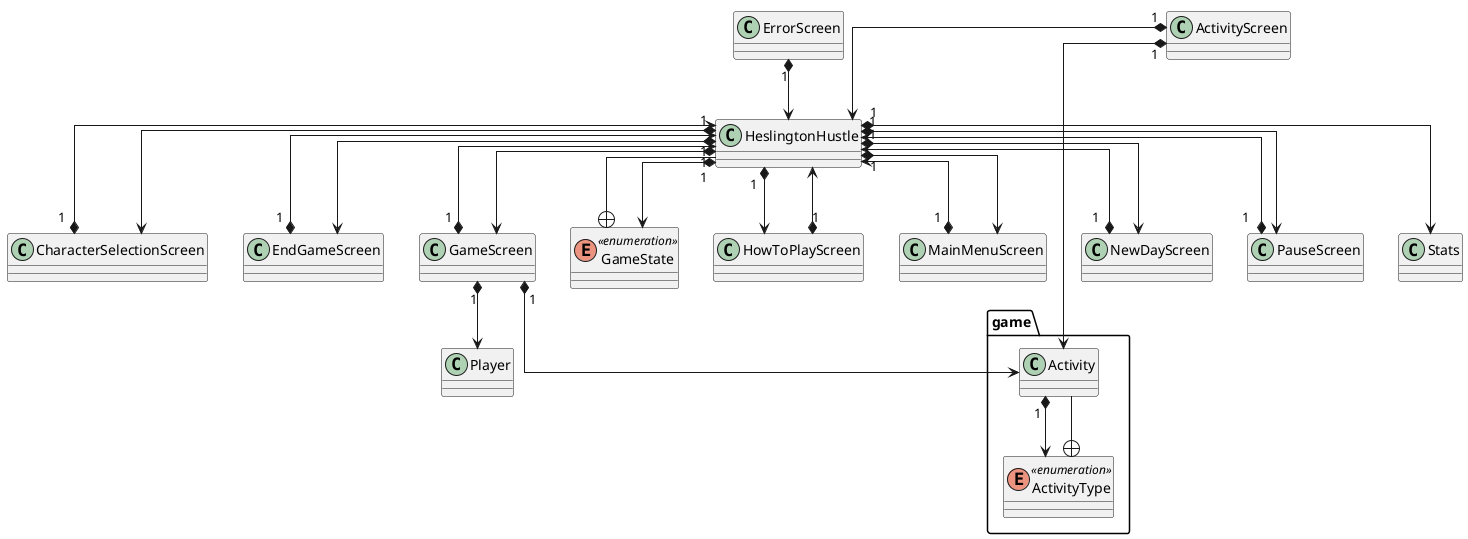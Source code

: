 @startuml
top to bottom direction
skinparam linetype ortho
package game {
class Activity
enum ActivityType << enumeration >>

}
class ActivityScreen
class CharacterSelectionScreen
class EndGameScreen
class ErrorScreen
class GameScreen
enum GameState << enumeration >>
class HeslingtonHustle
class HowToPlayScreen
class MainMenuScreen
class NewDayScreen
class PauseScreen
class Player
class Stats

Activity                 "1" *-->  ActivityType
ActivityScreen           "1" *--> Activity
ActivityScreen           "1" *--> HeslingtonHustle
ActivityType              +--  Activity
CharacterSelectionScreen "1" *--> HeslingtonHustle
EndGameScreen            "1" *--> HeslingtonHustle
ErrorScreen              "1" *--> HeslingtonHustle
GameScreen               "1" *--> Activity
GameScreen               "1" *--> HeslingtonHustle
GameScreen               "1" *--> Player
GameState                 +--  HeslingtonHustle
HeslingtonHustle         "1" *--> CharacterSelectionScreen
HeslingtonHustle         "1" *--> EndGameScreen
HeslingtonHustle         "1" *--> GameScreen
HeslingtonHustle         "1" *--> GameState
HeslingtonHustle         "1" *--> HowToPlayScreen
HeslingtonHustle         "1" *--> MainMenuScreen
HeslingtonHustle         "1" *--> NewDayScreen
HeslingtonHustle         "1" *--> PauseScreen
HeslingtonHustle         "1" *--> Stats
HowToPlayScreen          "1" *--> HeslingtonHustle
MainMenuScreen           "1" *--> HeslingtonHustle
NewDayScreen             "1" *--> HeslingtonHustle
PauseScreen              "1" *--> HeslingtonHustle
@enduml
